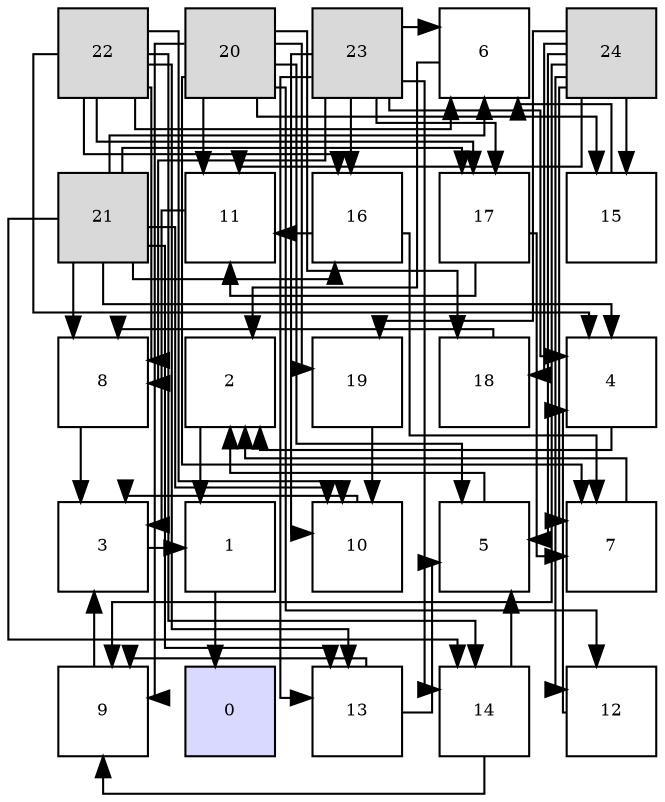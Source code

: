 digraph layout{
 rankdir=TB;
 splines=ortho;
 node [style=filled shape=square fixedsize=true width=0.6];
0[label="22", fontsize=8, fillcolor="#d9d9d9"];
1[label="20", fontsize=8, fillcolor="#d9d9d9"];
2[label="23", fontsize=8, fillcolor="#d9d9d9"];
3[label="6", fontsize=8, fillcolor="#ffffff"];
4[label="24", fontsize=8, fillcolor="#d9d9d9"];
5[label="21", fontsize=8, fillcolor="#d9d9d9"];
6[label="11", fontsize=8, fillcolor="#ffffff"];
7[label="16", fontsize=8, fillcolor="#ffffff"];
8[label="17", fontsize=8, fillcolor="#ffffff"];
9[label="15", fontsize=8, fillcolor="#ffffff"];
10[label="8", fontsize=8, fillcolor="#ffffff"];
11[label="2", fontsize=8, fillcolor="#ffffff"];
12[label="19", fontsize=8, fillcolor="#ffffff"];
13[label="18", fontsize=8, fillcolor="#ffffff"];
14[label="4", fontsize=8, fillcolor="#ffffff"];
15[label="3", fontsize=8, fillcolor="#ffffff"];
16[label="1", fontsize=8, fillcolor="#ffffff"];
17[label="10", fontsize=8, fillcolor="#ffffff"];
18[label="5", fontsize=8, fillcolor="#ffffff"];
19[label="7", fontsize=8, fillcolor="#ffffff"];
20[label="9", fontsize=8, fillcolor="#ffffff"];
21[label="0", fontsize=8, fillcolor="#d9d9ff"];
22[label="13", fontsize=8, fillcolor="#ffffff"];
23[label="14", fontsize=8, fillcolor="#ffffff"];
24[label="12", fontsize=8, fillcolor="#ffffff"];
edge [constraint=false, style=vis];16 -> 21;
11 -> 16;
15 -> 16;
14 -> 11;
18 -> 11;
3 -> 11;
19 -> 11;
10 -> 15;
20 -> 15;
17 -> 15;
6 -> 15;
24 -> 14;
5 -> 14;
0 -> 14;
2 -> 14;
22 -> 18;
23 -> 18;
1 -> 18;
4 -> 18;
9 -> 3;
5 -> 3;
0 -> 3;
2 -> 3;
7 -> 19;
8 -> 19;
1 -> 19;
4 -> 19;
13 -> 10;
5 -> 10;
0 -> 10;
2 -> 10;
22 -> 20;
23 -> 20;
1 -> 20;
4 -> 20;
12 -> 17;
5 -> 17;
0 -> 17;
2 -> 17;
7 -> 6;
8 -> 6;
1 -> 6;
4 -> 6;
1 -> 24;
4 -> 24;
5 -> 22;
0 -> 22;
2 -> 22;
5 -> 23;
0 -> 23;
2 -> 23;
1 -> 9;
4 -> 9;
5 -> 7;
0 -> 7;
2 -> 7;
5 -> 8;
0 -> 8;
2 -> 8;
1 -> 13;
4 -> 13;
1 -> 12;
4 -> 12;
edge [constraint=true, style=invis];
0 -> 5 -> 10 -> 15 -> 20;
1 -> 6 -> 11 -> 16 -> 21;
2 -> 7 -> 12 -> 17 -> 22;
3 -> 8 -> 13 -> 18 -> 23;
4 -> 9 -> 14 -> 19 -> 24;
rank = same {0 -> 1 -> 2 -> 3 -> 4};
rank = same {5 -> 6 -> 7 -> 8 -> 9};
rank = same {10 -> 11 -> 12 -> 13 -> 14};
rank = same {15 -> 16 -> 17 -> 18 -> 19};
rank = same {20 -> 21 -> 22 -> 23 -> 24};
}